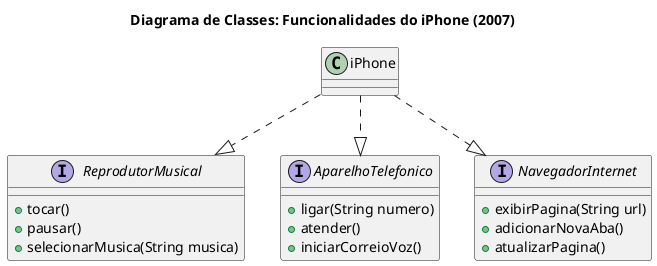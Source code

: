 @startuml
' Título do Diagrama
title Diagrama de Classes: Funcionalidades do iPhone (2007)

' Define as Interfaces para cada funcionalidade principal
interface ReprodutorMusical {
  + tocar()
  + pausar()
  + selecionarMusica(String musica)
}

interface AparelhoTelefonico {
  + ligar(String numero)
  + atender()
  + iniciarCorreioVoz()
}

interface NavegadorInternet {
  + exibirPagina(String url)
  + adicionarNovaAba()
  + atualizarPagina()
}

' Define a Classe concreta que implementa as interfaces
class iPhone {
  ' A classe iPhone implementa os métodos
  ' definidos nas três interfaces.
  ' Não é necessário listá-los novamente aqui
  ' pois a relação de implementação já os implica.
}

' Define as relações de "realização" (implementação)
' A linha pontilhada com uma seta de triângulo vazia significa "implementa"
iPhone ..|> ReprodutorMusical
iPhone ..|> AparelhoTelefonico
iPhone ..|> NavegadorInternet

@enduml